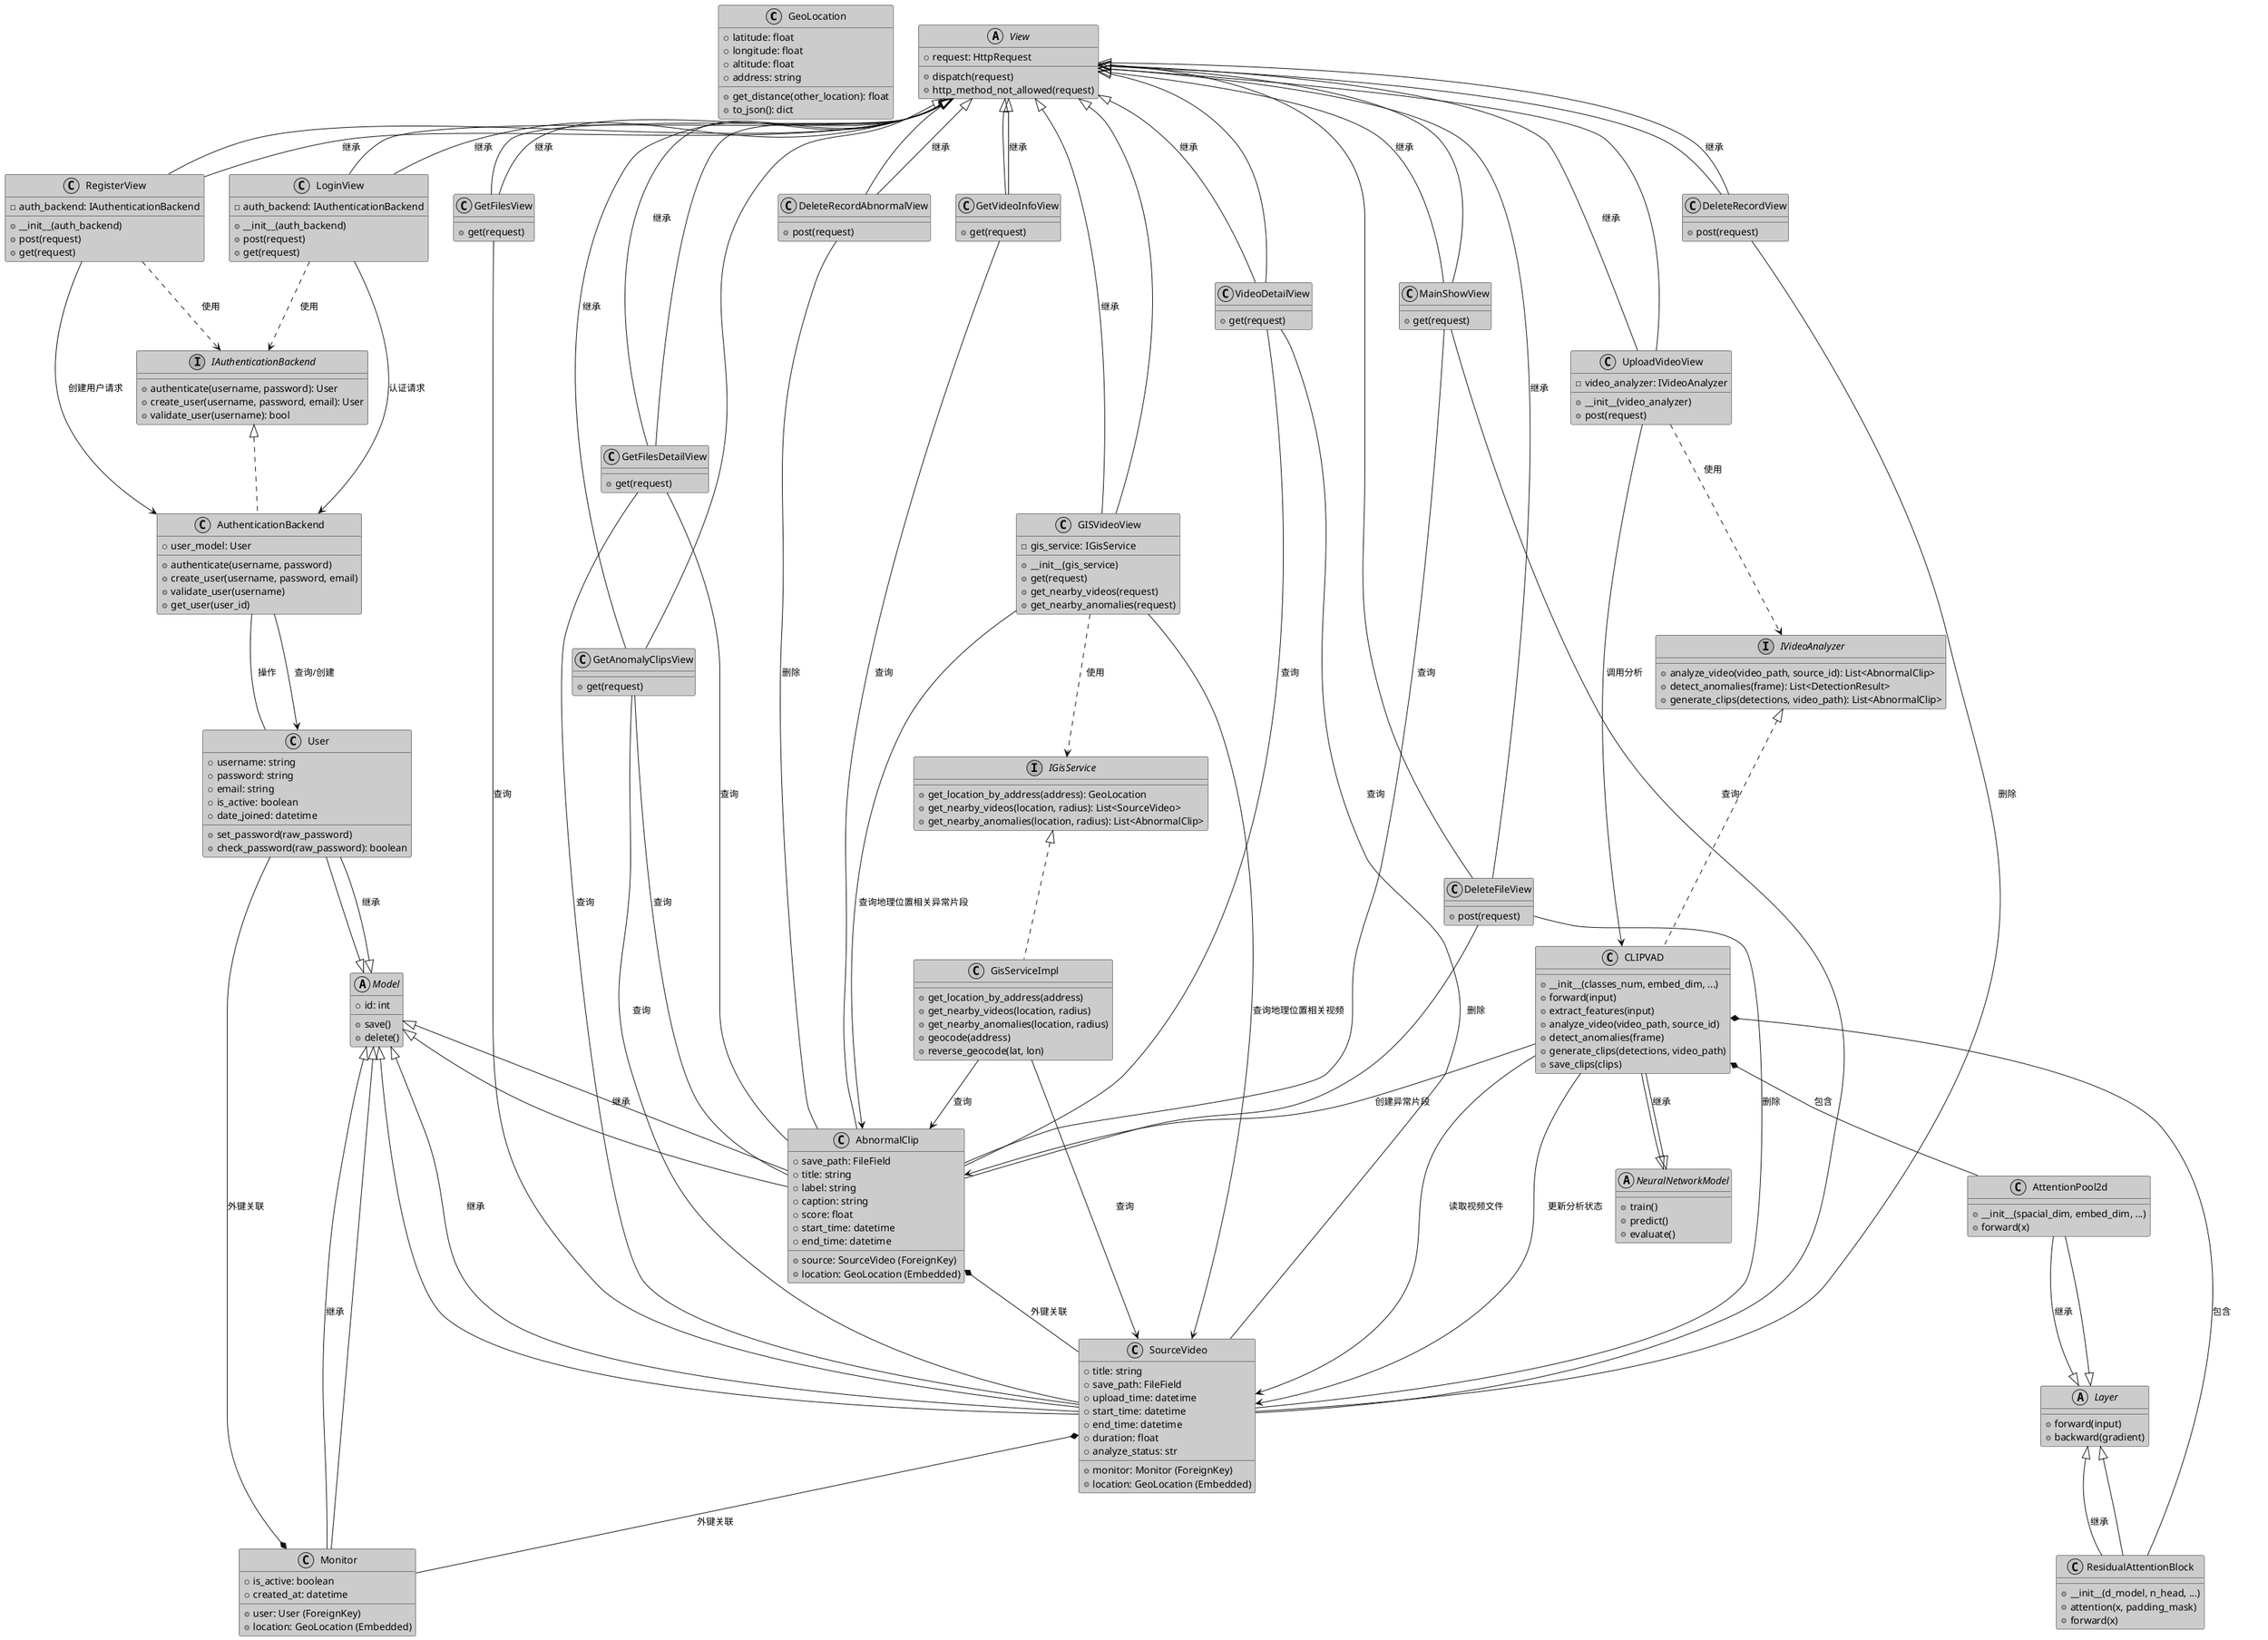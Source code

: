 @startuml

' 设置全局样式
skinparam monochrome true
skinparam class {
    BackgroundColor LightBlue
    BorderColor Blue
    ArrowColor DarkBlue
}

' 定义GIS相关类
class GeoLocation {
    +latitude: float
    +longitude: float
    +altitude: float
    +address: string
    +get_distance(other_location): float
    +to_json(): dict
}

' 定义抽象基类
abstract class View {
    +request: HttpRequest
    +dispatch(request)
    +http_method_not_allowed(request)
}

abstract class Model {
    +id: int
    +save()
    +delete()
}

' 定义认证接口
interface IAuthenticationBackend {
    +authenticate(username, password): User
    +create_user(username, password, email): User
    +validate_user(username): bool
}

' 定义视频分析器接口
interface IVideoAnalyzer {
    +analyze_video(video_path, source_id): List<AbnormalClip>
    +detect_anomalies(frame): List<DetectionResult>
    +generate_clips(detections, video_path): List<AbnormalClip>
}

' 定义GIS服务接口
interface IGisService {
    +get_location_by_address(address): GeoLocation
    +get_nearby_videos(location, radius): List<SourceVideo>
    +get_nearby_anomalies(location, radius): List<AbnormalClip>
}

' 定义GIS服务实现
class GisServiceImpl implements IGisService {
    +get_location_by_address(address)
    +get_nearby_videos(location, radius)
    +get_nearby_anomalies(location, radius)
    +geocode(address)
    +reverse_geocode(lat, lon)
}

' 定义认证后端
class AuthenticationBackend implements IAuthenticationBackend {
    +user_model: User
    +authenticate(username, password)
    +create_user(username, password, email)
    +validate_user(username)
    +get_user(user_id)
}

' 定义用户类
class User extends Model {
    +username: string
    +password: string
    +email: string
    +is_active: boolean
    +date_joined: datetime
    +set_password(raw_password)
    +check_password(raw_password): boolean
}

' 定义监控器类
class Monitor extends Model {
    +user: User (ForeignKey)
    +location: GeoLocation (Embedded)
    +is_active: boolean
    +created_at: datetime
}

' 定义源视频类
class SourceVideo extends Model {
    +monitor: Monitor (ForeignKey)
    +location: GeoLocation (Embedded)
    +title: string
    +save_path: FileField
    +upload_time: datetime
    +start_time: datetime
    +end_time: datetime
    +duration: float
    +analyze_status: str
}

' 定义异常片段类
class AbnormalClip extends Model {
    +source: SourceVideo (ForeignKey)
    +location: GeoLocation (Embedded)
    +save_path: FileField
    +title: string
    +label: string
    +caption: string
    +score: float
    +start_time: datetime
    +end_time: datetime
}

' 定义模型基类
abstract class NeuralNetworkModel {
    +train()
    +predict()
    +evaluate()
}

' 定义异常检测模型类
class CLIPVAD extends NeuralNetworkModel implements IVideoAnalyzer {
    +__init__(classes_num, embed_dim, ...)
    +forward(input)
    +extract_features(input)
    +analyze_video(video_path, source_id)
    +detect_anomalies(frame)
    +generate_clips(detections, video_path)
    +save_clips(clips)
}

' 定义神经网络层基类
abstract class Layer {
    +forward(input)
    +backward(gradient)
}

' 定义注意力池化层类
class AttentionPool2d extends Layer {
    +__init__(spacial_dim, embed_dim, ...)
    +forward(x)
}

' 定义残差注意力块类
class ResidualAttentionBlock extends Layer {
    +__init__(d_model, n_head, ...)
    +attention(x, padding_mask)
    +forward(x)
}

' 定义视图类层级结构
class LoginView extends View {
    -auth_backend: IAuthenticationBackend
    +__init__(auth_backend)
    +post(request)
    +get(request)
}

class RegisterView extends View {
    -auth_backend: IAuthenticationBackend
    +__init__(auth_backend)
    +post(request)
    +get(request)
}

class MainShowView extends View {
    +get(request)
}

class UploadVideoView extends View {
    -video_analyzer: IVideoAnalyzer
    +__init__(video_analyzer)
    +post(request)
}

class GetFilesView extends View {
    +get(request)
}

class GetFilesDetailView extends View {
    +get(request)
}

class GetAnomalyClipsView extends View {
    +get(request)
}

class DeleteRecordView extends View {
    +post(request)
}

class DeleteRecordAbnormalView extends View {
    +post(request)
}

class DeleteFileView extends View {
    +post(request)
}

class VideoDetailView extends View {
    +get(request)
}

class GetVideoInfoView extends View {
    +get(request)
}

' 新增GIS视图
class GISVideoView extends View {
    -gis_service: IGisService
    +__init__(gis_service)
    +get(request)
    +get_nearby_videos(request)
    +get_nearby_anomalies(request)
}

' 定义模型与视图之间的关联
LoginView ..> IAuthenticationBackend : 使用
RegisterView ..> IAuthenticationBackend : 使用
UploadVideoView ..> IVideoAnalyzer : 使用
GISVideoView ..> IGisService : 使用
MainShowView -- SourceVideo : 查询
MainShowView -- AbnormalClip : 查询
GetFilesView -- SourceVideo : 查询
GetFilesDetailView -- SourceVideo : 查询
GetFilesDetailView -- AbnormalClip : 查询
GetAnomalyClipsView -- SourceVideo : 查询
GetAnomalyClipsView -- AbnormalClip : 查询
DeleteRecordView -- SourceVideo : 删除
DeleteRecordAbnormalView -- AbnormalClip : 删除
DeleteFileView -- SourceVideo : 删除
DeleteFileView -- AbnormalClip : 删除
VideoDetailView -- SourceVideo : 查询
VideoDetailView -- AbnormalClip : 查询
GetVideoInfoView -- AbnormalClip : 查询

' 定义认证流程
AuthenticationBackend -- User : 操作
LoginView --> AuthenticationBackend : 认证请求
RegisterView --> AuthenticationBackend : 创建用户请求
AuthenticationBackend --> User : 查询/创建

' 定义视频分析流程
CLIPVAD --> SourceVideo : 读取视频文件
CLIPVAD --> AbnormalClip : 创建异常片段
UploadVideoView --> CLIPVAD : 调用分析
CLIPVAD --> SourceVideo : 更新分析状态

' 定义GIS相关流程
GISVideoView --> SourceVideo : 查询地理位置相关视频
GISVideoView --> AbnormalClip : 查询地理位置相关异常片段
GisServiceImpl --> SourceVideo : 查询
GisServiceImpl --> AbnormalClip : 查询

' 定义类之间的关联
AbnormalClip *-- SourceVideo : 外键关联
SourceVideo *-- Monitor : 外键关联
Monitor *-- User : 外键关联
CLIPVAD *-- AttentionPool2d : 包含
CLIPVAD *-- ResidualAttentionBlock : 包含

' 定义继承关系
LoginView --|> View : 继承
RegisterView --|> View : 继承
MainShowView --|> View : 继承
UploadVideoView --|> View : 继承
GetFilesView --|> View : 继承
GetFilesDetailView --|> View : 继承
GetAnomalyClipsView --|> View : 继承
DeleteRecordView --|> View : 继承
DeleteRecordAbnormalView --|> View : 继承
DeleteFileView --|> View : 继承
VideoDetailView --|> View : 继承
GetVideoInfoView --|> View : 继承
GISVideoView --|> View : 继承

CLIPVAD --|> NeuralNetworkModel : 继承
AttentionPool2d --|> Layer : 继承
ResidualAttentionBlock --|> Layer : 继承

User --|> Model : 继承
Monitor --|> Model : 继承
SourceVideo --|> Model : 继承
AbnormalClip --|> Model : 继承

@enduml